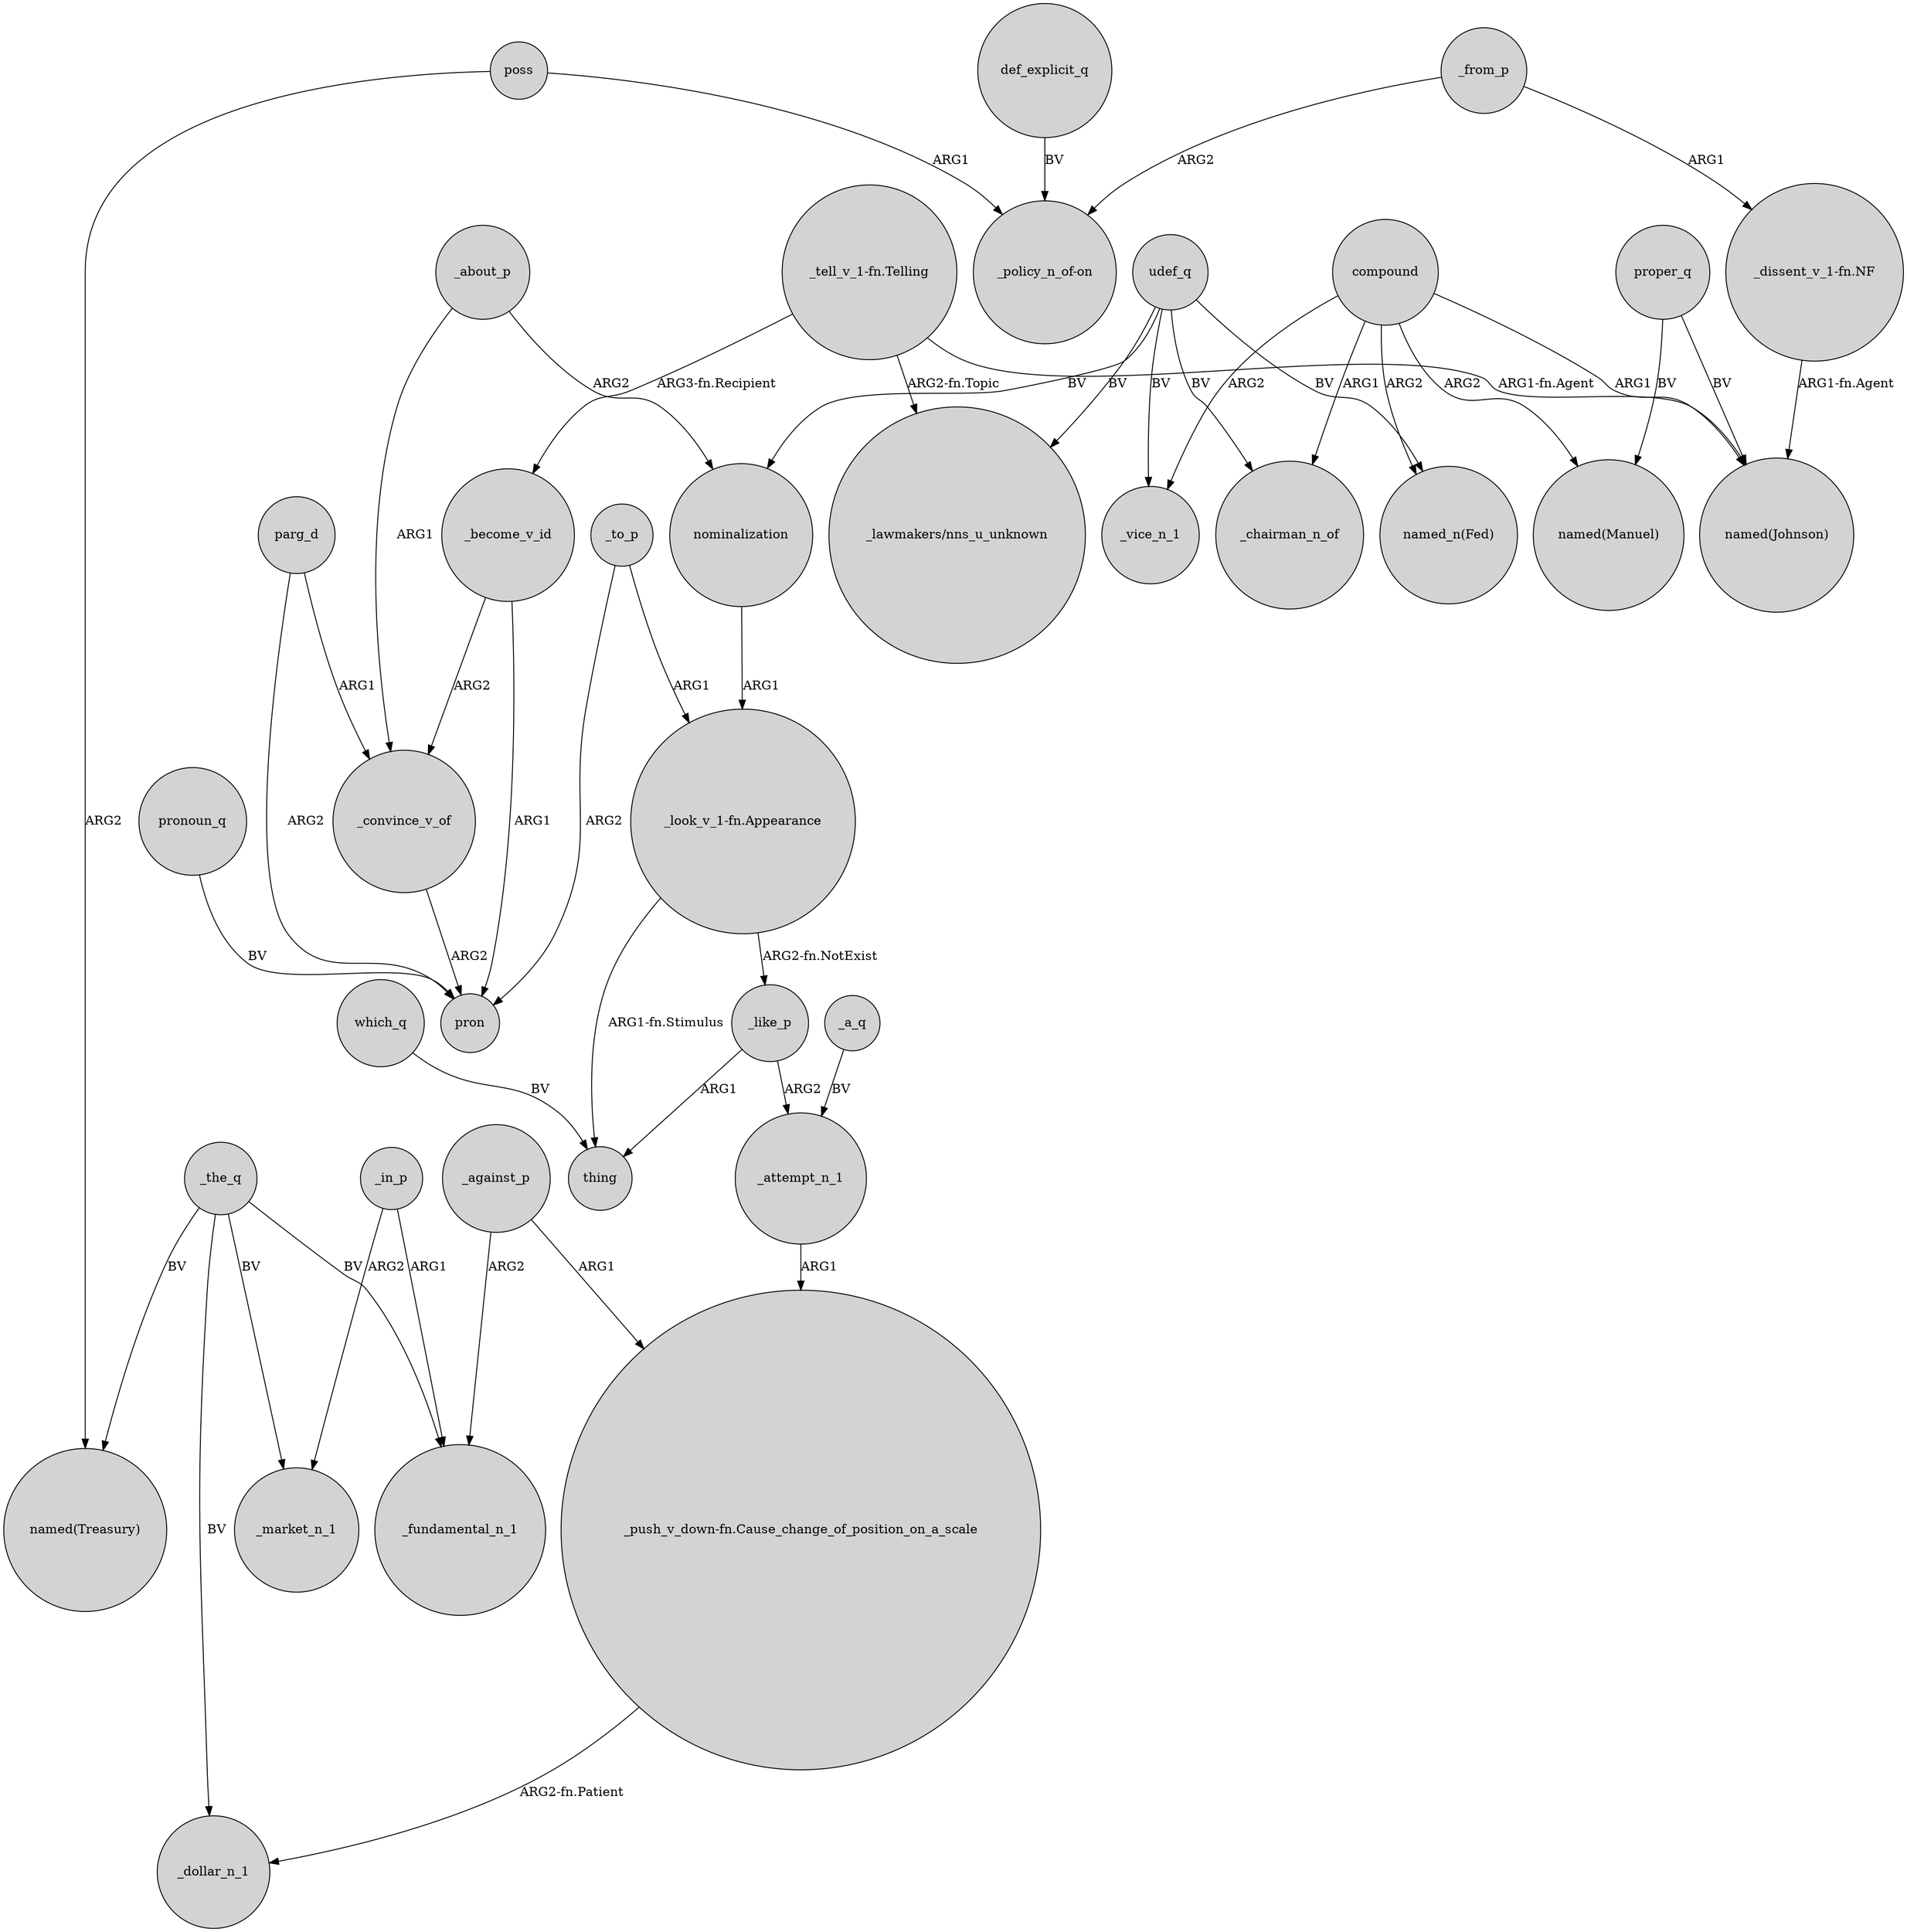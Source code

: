 digraph {
	node [shape=circle style=filled]
	nominalization -> "_look_v_1-fn.Appearance" [label=ARG1]
	"_tell_v_1-fn.Telling" -> _become_v_id [label="ARG3-fn.Recipient"]
	compound -> _vice_n_1 [label=ARG2]
	proper_q -> "named(Manuel)" [label=BV]
	compound -> _chairman_n_of [label=ARG1]
	"_dissent_v_1-fn.NF" -> "named(Johnson)" [label="ARG1-fn.Agent"]
	"_push_v_down-fn.Cause_change_of_position_on_a_scale" -> _dollar_n_1 [label="ARG2-fn.Patient"]
	compound -> "named(Johnson)" [label=ARG1]
	_about_p -> nominalization [label=ARG2]
	udef_q -> "_lawmakers/nns_u_unknown" [label=BV]
	"_look_v_1-fn.Appearance" -> _like_p [label="ARG2-fn.NotExist"]
	_in_p -> _fundamental_n_1 [label=ARG1]
	_become_v_id -> pron [label=ARG1]
	compound -> "named_n(Fed)" [label=ARG2]
	_the_q -> _dollar_n_1 [label=BV]
	poss -> "_policy_n_of-on" [label=ARG1]
	"_tell_v_1-fn.Telling" -> "_lawmakers/nns_u_unknown" [label="ARG2-fn.Topic"]
	udef_q -> _vice_n_1 [label=BV]
	poss -> "named(Treasury)" [label=ARG2]
	udef_q -> _chairman_n_of [label=BV]
	_like_p -> thing [label=ARG1]
	def_explicit_q -> "_policy_n_of-on" [label=BV]
	_convince_v_of -> pron [label=ARG2]
	parg_d -> pron [label=ARG2]
	_a_q -> _attempt_n_1 [label=BV]
	_attempt_n_1 -> "_push_v_down-fn.Cause_change_of_position_on_a_scale" [label=ARG1]
	_against_p -> "_push_v_down-fn.Cause_change_of_position_on_a_scale" [label=ARG1]
	pronoun_q -> pron [label=BV]
	_like_p -> _attempt_n_1 [label=ARG2]
	_against_p -> _fundamental_n_1 [label=ARG2]
	proper_q -> "named(Johnson)" [label=BV]
	_the_q -> _fundamental_n_1 [label=BV]
	udef_q -> "named_n(Fed)" [label=BV]
	udef_q -> nominalization [label=BV]
	_from_p -> "_policy_n_of-on" [label=ARG2]
	_about_p -> _convince_v_of [label=ARG1]
	_the_q -> "named(Treasury)" [label=BV]
	parg_d -> _convince_v_of [label=ARG1]
	_in_p -> _market_n_1 [label=ARG2]
	"_tell_v_1-fn.Telling" -> "named(Johnson)" [label="ARG1-fn.Agent"]
	_to_p -> "_look_v_1-fn.Appearance" [label=ARG1]
	compound -> "named(Manuel)" [label=ARG2]
	_the_q -> _market_n_1 [label=BV]
	_become_v_id -> _convince_v_of [label=ARG2]
	_to_p -> pron [label=ARG2]
	_from_p -> "_dissent_v_1-fn.NF" [label=ARG1]
	"_look_v_1-fn.Appearance" -> thing [label="ARG1-fn.Stimulus"]
	which_q -> thing [label=BV]
}
